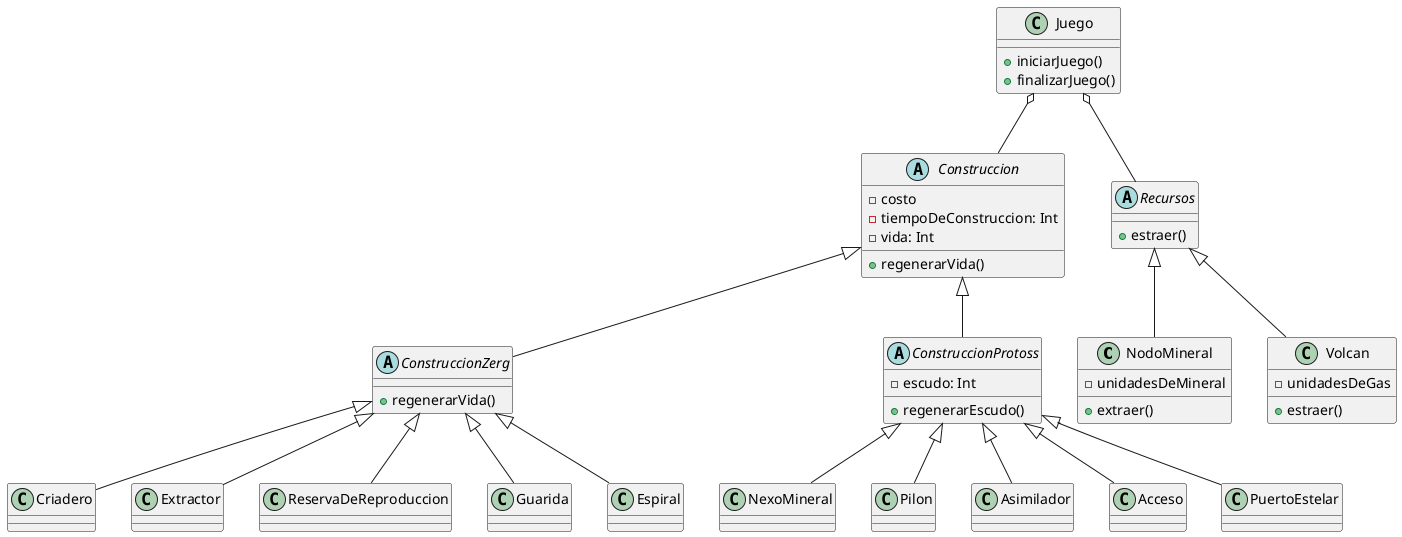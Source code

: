 @startuml

class NodoMineral {
-unidadesDeMineral
+extraer()
}

class Volcan{
-unidadesDeGas
+estraer()
}

abstract class Construccion {
-costo
-tiempoDeConstruccion: Int
-vida: Int
+regenerarVida()
}

class Juego {

+iniciarJuego()
+finalizarJuego()
}
abstract class Recursos {

+estraer()

}

abstract class ConstruccionZerg {

+regenerarVida()
}

class Criadero{

}

class Extractor{

}

class ReservaDeReproduccion{

}

class Guarida{

}

class Espiral{

}

ConstruccionZerg <|-- Criadero
ConstruccionZerg <|-- Extractor
ConstruccionZerg <|-- ReservaDeReproduccion
ConstruccionZerg <|-- Guarida
ConstruccionZerg <|-- Espiral

abstract class ConstruccionProtoss {
-escudo: Int
+regenerarEscudo()
}

class NexoMineral{

}

class Pilon{

}

class Asimilador{

}

class Acceso{

}

class PuertoEstelar{

}

ConstruccionProtoss <|-- NexoMineral
ConstruccionProtoss <|-- Pilon
ConstruccionProtoss <|-- Asimilador
ConstruccionProtoss <|-- Acceso
ConstruccionProtoss <|-- PuertoEstelar


Construccion <|-- ConstruccionProtoss
Construccion <|-- ConstruccionZerg
Juego o-- Construccion
Juego o-- Recursos
Recursos <|-- Volcan
Recursos <|-- NodoMineral

@enduml